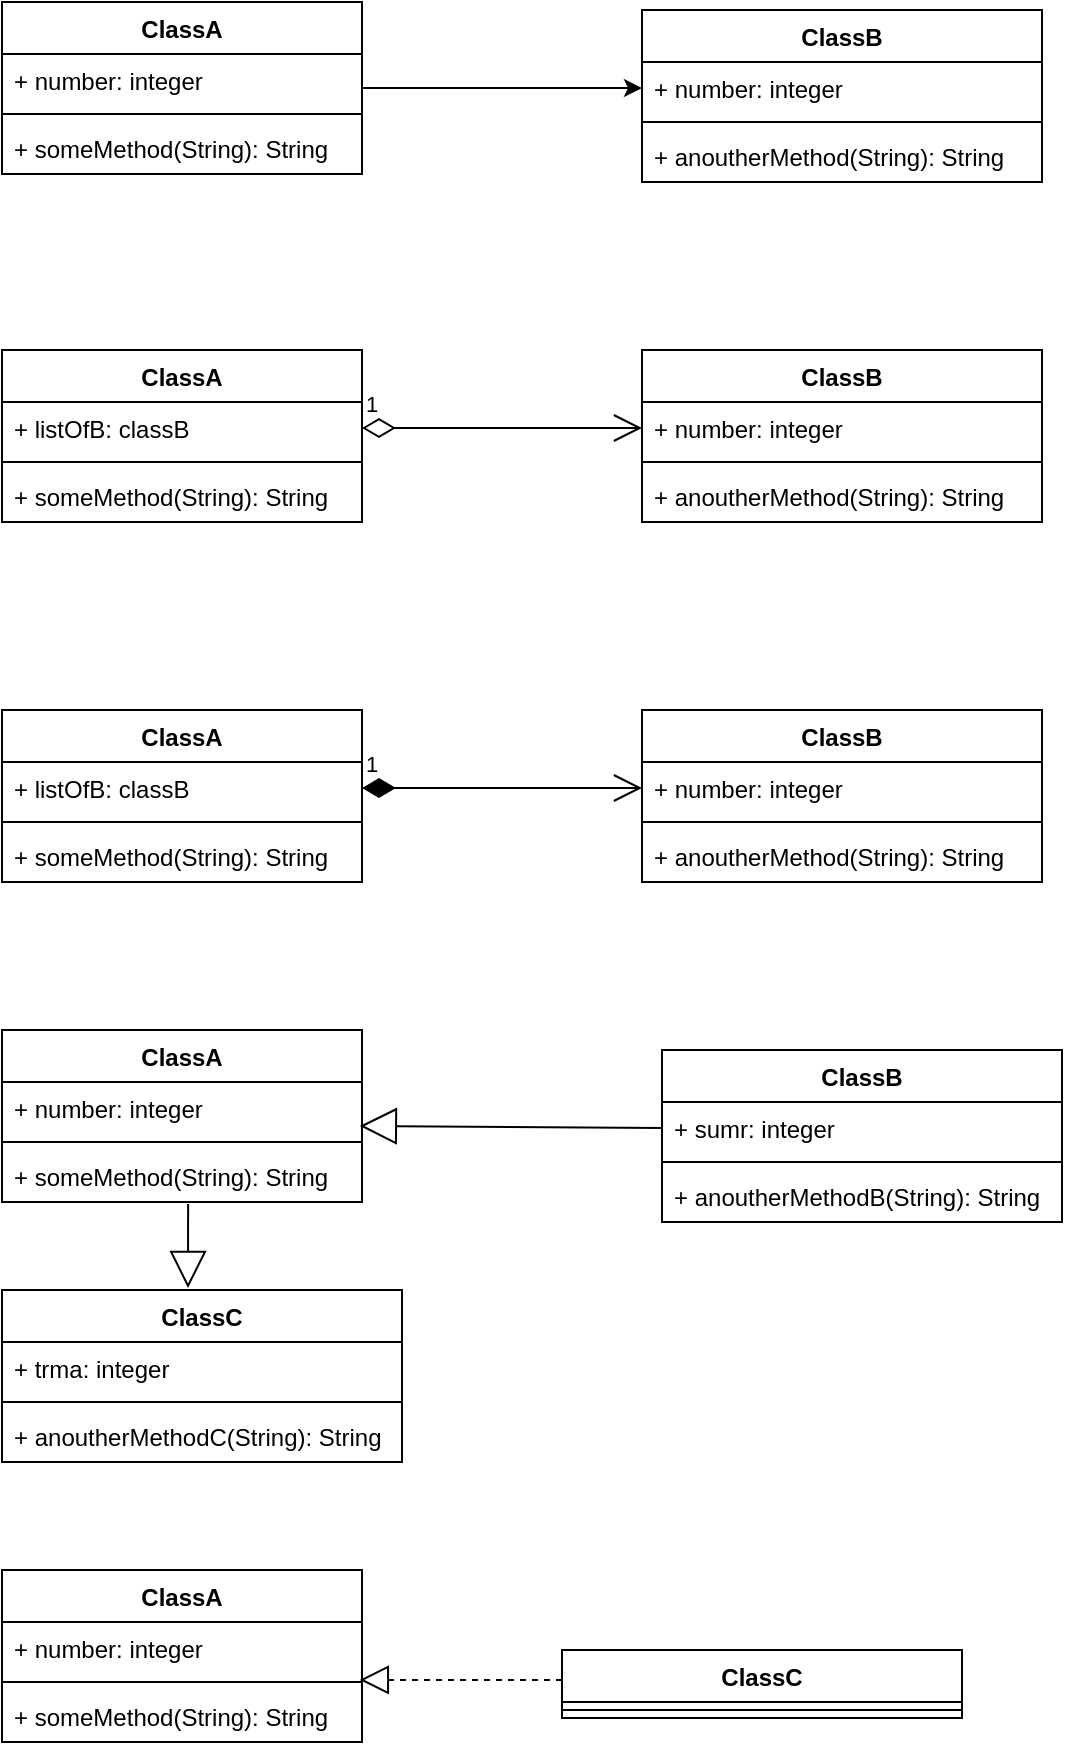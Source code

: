 <mxfile version="13.6.2" type="github">
  <diagram name="Page-1" id="c4acf3e9-155e-7222-9cf6-157b1a14988f">
    <mxGraphModel dx="2062" dy="1124" grid="1" gridSize="10" guides="1" tooltips="1" connect="1" arrows="1" fold="1" page="1" pageScale="1" pageWidth="850" pageHeight="1100" background="#ffffff" math="0" shadow="0">
      <root>
        <mxCell id="0" />
        <mxCell id="1" parent="0" />
        <mxCell id="62Dihu9Ga9pGTKlnTzFX-18" style="edgeStyle=orthogonalEdgeStyle;rounded=0;orthogonalLoop=1;jettySize=auto;html=1;entryX=0;entryY=0.5;entryDx=0;entryDy=0;" edge="1" parent="1" source="62Dihu9Ga9pGTKlnTzFX-1" target="62Dihu9Ga9pGTKlnTzFX-14">
          <mxGeometry relative="1" as="geometry" />
        </mxCell>
        <mxCell id="62Dihu9Ga9pGTKlnTzFX-1" value="ClassA" style="swimlane;fontStyle=1;align=center;verticalAlign=top;childLayout=stackLayout;horizontal=1;startSize=26;horizontalStack=0;resizeParent=1;resizeParentMax=0;resizeLast=0;collapsible=1;marginBottom=0;" vertex="1" parent="1">
          <mxGeometry x="80" y="36" width="180" height="86" as="geometry" />
        </mxCell>
        <mxCell id="62Dihu9Ga9pGTKlnTzFX-2" value="+ number: integer" style="text;strokeColor=none;fillColor=none;align=left;verticalAlign=top;spacingLeft=4;spacingRight=4;overflow=hidden;rotatable=0;points=[[0,0.5],[1,0.5]];portConstraint=eastwest;" vertex="1" parent="62Dihu9Ga9pGTKlnTzFX-1">
          <mxGeometry y="26" width="180" height="26" as="geometry" />
        </mxCell>
        <mxCell id="62Dihu9Ga9pGTKlnTzFX-3" value="" style="line;strokeWidth=1;fillColor=none;align=left;verticalAlign=middle;spacingTop=-1;spacingLeft=3;spacingRight=3;rotatable=0;labelPosition=right;points=[];portConstraint=eastwest;" vertex="1" parent="62Dihu9Ga9pGTKlnTzFX-1">
          <mxGeometry y="52" width="180" height="8" as="geometry" />
        </mxCell>
        <mxCell id="62Dihu9Ga9pGTKlnTzFX-4" value="+ someMethod(String): String" style="text;strokeColor=none;fillColor=none;align=left;verticalAlign=top;spacingLeft=4;spacingRight=4;overflow=hidden;rotatable=0;points=[[0,0.5],[1,0.5]];portConstraint=eastwest;" vertex="1" parent="62Dihu9Ga9pGTKlnTzFX-1">
          <mxGeometry y="60" width="180" height="26" as="geometry" />
        </mxCell>
        <mxCell id="62Dihu9Ga9pGTKlnTzFX-13" value="ClassB" style="swimlane;fontStyle=1;align=center;verticalAlign=top;childLayout=stackLayout;horizontal=1;startSize=26;horizontalStack=0;resizeParent=1;resizeParentMax=0;resizeLast=0;collapsible=1;marginBottom=0;" vertex="1" parent="1">
          <mxGeometry x="400" y="40" width="200" height="86" as="geometry" />
        </mxCell>
        <mxCell id="62Dihu9Ga9pGTKlnTzFX-14" value="+ number: integer" style="text;strokeColor=none;fillColor=none;align=left;verticalAlign=top;spacingLeft=4;spacingRight=4;overflow=hidden;rotatable=0;points=[[0,0.5],[1,0.5]];portConstraint=eastwest;" vertex="1" parent="62Dihu9Ga9pGTKlnTzFX-13">
          <mxGeometry y="26" width="200" height="26" as="geometry" />
        </mxCell>
        <mxCell id="62Dihu9Ga9pGTKlnTzFX-15" value="" style="line;strokeWidth=1;fillColor=none;align=left;verticalAlign=middle;spacingTop=-1;spacingLeft=3;spacingRight=3;rotatable=0;labelPosition=right;points=[];portConstraint=eastwest;" vertex="1" parent="62Dihu9Ga9pGTKlnTzFX-13">
          <mxGeometry y="52" width="200" height="8" as="geometry" />
        </mxCell>
        <mxCell id="62Dihu9Ga9pGTKlnTzFX-16" value="+ anoutherMethod(String): String" style="text;strokeColor=none;fillColor=none;align=left;verticalAlign=top;spacingLeft=4;spacingRight=4;overflow=hidden;rotatable=0;points=[[0,0.5],[1,0.5]];portConstraint=eastwest;" vertex="1" parent="62Dihu9Ga9pGTKlnTzFX-13">
          <mxGeometry y="60" width="200" height="26" as="geometry" />
        </mxCell>
        <mxCell id="62Dihu9Ga9pGTKlnTzFX-21" value="ClassA" style="swimlane;fontStyle=1;align=center;verticalAlign=top;childLayout=stackLayout;horizontal=1;startSize=26;horizontalStack=0;resizeParent=1;resizeParentMax=0;resizeLast=0;collapsible=1;marginBottom=0;" vertex="1" parent="1">
          <mxGeometry x="80" y="210" width="180" height="86" as="geometry" />
        </mxCell>
        <mxCell id="62Dihu9Ga9pGTKlnTzFX-22" value="+ listOfB: classB" style="text;strokeColor=none;fillColor=none;align=left;verticalAlign=top;spacingLeft=4;spacingRight=4;overflow=hidden;rotatable=0;points=[[0,0.5],[1,0.5]];portConstraint=eastwest;" vertex="1" parent="62Dihu9Ga9pGTKlnTzFX-21">
          <mxGeometry y="26" width="180" height="26" as="geometry" />
        </mxCell>
        <mxCell id="62Dihu9Ga9pGTKlnTzFX-23" value="" style="line;strokeWidth=1;fillColor=none;align=left;verticalAlign=middle;spacingTop=-1;spacingLeft=3;spacingRight=3;rotatable=0;labelPosition=right;points=[];portConstraint=eastwest;" vertex="1" parent="62Dihu9Ga9pGTKlnTzFX-21">
          <mxGeometry y="52" width="180" height="8" as="geometry" />
        </mxCell>
        <mxCell id="62Dihu9Ga9pGTKlnTzFX-24" value="+ someMethod(String): String" style="text;strokeColor=none;fillColor=none;align=left;verticalAlign=top;spacingLeft=4;spacingRight=4;overflow=hidden;rotatable=0;points=[[0,0.5],[1,0.5]];portConstraint=eastwest;" vertex="1" parent="62Dihu9Ga9pGTKlnTzFX-21">
          <mxGeometry y="60" width="180" height="26" as="geometry" />
        </mxCell>
        <mxCell id="62Dihu9Ga9pGTKlnTzFX-29" value="1" style="endArrow=open;html=1;endSize=12;startArrow=diamondThin;startSize=14;startFill=0;edgeStyle=orthogonalEdgeStyle;align=left;verticalAlign=bottom;exitX=1;exitY=0.5;exitDx=0;exitDy=0;entryX=0;entryY=0.5;entryDx=0;entryDy=0;" edge="1" parent="1" source="62Dihu9Ga9pGTKlnTzFX-22" target="62Dihu9Ga9pGTKlnTzFX-26">
          <mxGeometry x="-1" y="3" relative="1" as="geometry">
            <mxPoint x="210" y="580" as="sourcePoint" />
            <mxPoint x="370" y="580" as="targetPoint" />
          </mxGeometry>
        </mxCell>
        <mxCell id="62Dihu9Ga9pGTKlnTzFX-25" value="ClassB" style="swimlane;fontStyle=1;align=center;verticalAlign=top;childLayout=stackLayout;horizontal=1;startSize=26;horizontalStack=0;resizeParent=1;resizeParentMax=0;resizeLast=0;collapsible=1;marginBottom=0;" vertex="1" parent="1">
          <mxGeometry x="400" y="210" width="200" height="86" as="geometry" />
        </mxCell>
        <mxCell id="62Dihu9Ga9pGTKlnTzFX-26" value="+ number: integer" style="text;strokeColor=none;fillColor=none;align=left;verticalAlign=top;spacingLeft=4;spacingRight=4;overflow=hidden;rotatable=0;points=[[0,0.5],[1,0.5]];portConstraint=eastwest;" vertex="1" parent="62Dihu9Ga9pGTKlnTzFX-25">
          <mxGeometry y="26" width="200" height="26" as="geometry" />
        </mxCell>
        <mxCell id="62Dihu9Ga9pGTKlnTzFX-27" value="" style="line;strokeWidth=1;fillColor=none;align=left;verticalAlign=middle;spacingTop=-1;spacingLeft=3;spacingRight=3;rotatable=0;labelPosition=right;points=[];portConstraint=eastwest;" vertex="1" parent="62Dihu9Ga9pGTKlnTzFX-25">
          <mxGeometry y="52" width="200" height="8" as="geometry" />
        </mxCell>
        <mxCell id="62Dihu9Ga9pGTKlnTzFX-28" value="+ anoutherMethod(String): String" style="text;strokeColor=none;fillColor=none;align=left;verticalAlign=top;spacingLeft=4;spacingRight=4;overflow=hidden;rotatable=0;points=[[0,0.5],[1,0.5]];portConstraint=eastwest;" vertex="1" parent="62Dihu9Ga9pGTKlnTzFX-25">
          <mxGeometry y="60" width="200" height="26" as="geometry" />
        </mxCell>
        <mxCell id="62Dihu9Ga9pGTKlnTzFX-32" value="ClassA" style="swimlane;fontStyle=1;align=center;verticalAlign=top;childLayout=stackLayout;horizontal=1;startSize=26;horizontalStack=0;resizeParent=1;resizeParentMax=0;resizeLast=0;collapsible=1;marginBottom=0;" vertex="1" parent="1">
          <mxGeometry x="80" y="390" width="180" height="86" as="geometry" />
        </mxCell>
        <mxCell id="62Dihu9Ga9pGTKlnTzFX-33" value="+ listOfB: classB" style="text;strokeColor=none;fillColor=none;align=left;verticalAlign=top;spacingLeft=4;spacingRight=4;overflow=hidden;rotatable=0;points=[[0,0.5],[1,0.5]];portConstraint=eastwest;" vertex="1" parent="62Dihu9Ga9pGTKlnTzFX-32">
          <mxGeometry y="26" width="180" height="26" as="geometry" />
        </mxCell>
        <mxCell id="62Dihu9Ga9pGTKlnTzFX-34" value="" style="line;strokeWidth=1;fillColor=none;align=left;verticalAlign=middle;spacingTop=-1;spacingLeft=3;spacingRight=3;rotatable=0;labelPosition=right;points=[];portConstraint=eastwest;" vertex="1" parent="62Dihu9Ga9pGTKlnTzFX-32">
          <mxGeometry y="52" width="180" height="8" as="geometry" />
        </mxCell>
        <mxCell id="62Dihu9Ga9pGTKlnTzFX-35" value="+ someMethod(String): String" style="text;strokeColor=none;fillColor=none;align=left;verticalAlign=top;spacingLeft=4;spacingRight=4;overflow=hidden;rotatable=0;points=[[0,0.5],[1,0.5]];portConstraint=eastwest;" vertex="1" parent="62Dihu9Ga9pGTKlnTzFX-32">
          <mxGeometry y="60" width="180" height="26" as="geometry" />
        </mxCell>
        <mxCell id="62Dihu9Ga9pGTKlnTzFX-37" value="ClassB" style="swimlane;fontStyle=1;align=center;verticalAlign=top;childLayout=stackLayout;horizontal=1;startSize=26;horizontalStack=0;resizeParent=1;resizeParentMax=0;resizeLast=0;collapsible=1;marginBottom=0;" vertex="1" parent="1">
          <mxGeometry x="400" y="390" width="200" height="86" as="geometry" />
        </mxCell>
        <mxCell id="62Dihu9Ga9pGTKlnTzFX-38" value="+ number: integer" style="text;strokeColor=none;fillColor=none;align=left;verticalAlign=top;spacingLeft=4;spacingRight=4;overflow=hidden;rotatable=0;points=[[0,0.5],[1,0.5]];portConstraint=eastwest;" vertex="1" parent="62Dihu9Ga9pGTKlnTzFX-37">
          <mxGeometry y="26" width="200" height="26" as="geometry" />
        </mxCell>
        <mxCell id="62Dihu9Ga9pGTKlnTzFX-39" value="" style="line;strokeWidth=1;fillColor=none;align=left;verticalAlign=middle;spacingTop=-1;spacingLeft=3;spacingRight=3;rotatable=0;labelPosition=right;points=[];portConstraint=eastwest;" vertex="1" parent="62Dihu9Ga9pGTKlnTzFX-37">
          <mxGeometry y="52" width="200" height="8" as="geometry" />
        </mxCell>
        <mxCell id="62Dihu9Ga9pGTKlnTzFX-40" value="+ anoutherMethod(String): String" style="text;strokeColor=none;fillColor=none;align=left;verticalAlign=top;spacingLeft=4;spacingRight=4;overflow=hidden;rotatable=0;points=[[0,0.5],[1,0.5]];portConstraint=eastwest;" vertex="1" parent="62Dihu9Ga9pGTKlnTzFX-37">
          <mxGeometry y="60" width="200" height="26" as="geometry" />
        </mxCell>
        <mxCell id="62Dihu9Ga9pGTKlnTzFX-41" value="1" style="endArrow=open;html=1;endSize=12;startArrow=diamondThin;startSize=14;startFill=1;edgeStyle=orthogonalEdgeStyle;align=left;verticalAlign=bottom;exitX=1;exitY=0.5;exitDx=0;exitDy=0;entryX=0;entryY=0.5;entryDx=0;entryDy=0;" edge="1" parent="1" source="62Dihu9Ga9pGTKlnTzFX-33" target="62Dihu9Ga9pGTKlnTzFX-38">
          <mxGeometry x="-1" y="3" relative="1" as="geometry">
            <mxPoint x="200" y="640" as="sourcePoint" />
            <mxPoint x="360" y="640" as="targetPoint" />
          </mxGeometry>
        </mxCell>
        <mxCell id="62Dihu9Ga9pGTKlnTzFX-43" value="ClassA" style="swimlane;fontStyle=1;align=center;verticalAlign=top;childLayout=stackLayout;horizontal=1;startSize=26;horizontalStack=0;resizeParent=1;resizeParentMax=0;resizeLast=0;collapsible=1;marginBottom=0;" vertex="1" parent="1">
          <mxGeometry x="80" y="550" width="180" height="86" as="geometry" />
        </mxCell>
        <mxCell id="62Dihu9Ga9pGTKlnTzFX-44" value="+ number: integer" style="text;strokeColor=none;fillColor=none;align=left;verticalAlign=top;spacingLeft=4;spacingRight=4;overflow=hidden;rotatable=0;points=[[0,0.5],[1,0.5]];portConstraint=eastwest;" vertex="1" parent="62Dihu9Ga9pGTKlnTzFX-43">
          <mxGeometry y="26" width="180" height="26" as="geometry" />
        </mxCell>
        <mxCell id="62Dihu9Ga9pGTKlnTzFX-45" value="" style="line;strokeWidth=1;fillColor=none;align=left;verticalAlign=middle;spacingTop=-1;spacingLeft=3;spacingRight=3;rotatable=0;labelPosition=right;points=[];portConstraint=eastwest;" vertex="1" parent="62Dihu9Ga9pGTKlnTzFX-43">
          <mxGeometry y="52" width="180" height="8" as="geometry" />
        </mxCell>
        <mxCell id="62Dihu9Ga9pGTKlnTzFX-46" value="+ someMethod(String): String" style="text;strokeColor=none;fillColor=none;align=left;verticalAlign=top;spacingLeft=4;spacingRight=4;overflow=hidden;rotatable=0;points=[[0,0.5],[1,0.5]];portConstraint=eastwest;" vertex="1" parent="62Dihu9Ga9pGTKlnTzFX-43">
          <mxGeometry y="60" width="180" height="26" as="geometry" />
        </mxCell>
        <mxCell id="62Dihu9Ga9pGTKlnTzFX-52" value="" style="endArrow=block;endSize=16;endFill=0;html=1;exitX=0;exitY=0.5;exitDx=0;exitDy=0;entryX=0.994;entryY=0.846;entryDx=0;entryDy=0;entryPerimeter=0;" edge="1" parent="1" source="62Dihu9Ga9pGTKlnTzFX-48" target="62Dihu9Ga9pGTKlnTzFX-44">
          <mxGeometry width="160" relative="1" as="geometry">
            <mxPoint x="260" y="591" as="sourcePoint" />
            <mxPoint x="310" y="690" as="targetPoint" />
          </mxGeometry>
        </mxCell>
        <mxCell id="62Dihu9Ga9pGTKlnTzFX-47" value="ClassB" style="swimlane;fontStyle=1;align=center;verticalAlign=top;childLayout=stackLayout;horizontal=1;startSize=26;horizontalStack=0;resizeParent=1;resizeParentMax=0;resizeLast=0;collapsible=1;marginBottom=0;" vertex="1" parent="1">
          <mxGeometry x="410" y="560" width="200" height="86" as="geometry" />
        </mxCell>
        <mxCell id="62Dihu9Ga9pGTKlnTzFX-48" value="+ sumr: integer" style="text;strokeColor=none;fillColor=none;align=left;verticalAlign=top;spacingLeft=4;spacingRight=4;overflow=hidden;rotatable=0;points=[[0,0.5],[1,0.5]];portConstraint=eastwest;" vertex="1" parent="62Dihu9Ga9pGTKlnTzFX-47">
          <mxGeometry y="26" width="200" height="26" as="geometry" />
        </mxCell>
        <mxCell id="62Dihu9Ga9pGTKlnTzFX-49" value="" style="line;strokeWidth=1;fillColor=none;align=left;verticalAlign=middle;spacingTop=-1;spacingLeft=3;spacingRight=3;rotatable=0;labelPosition=right;points=[];portConstraint=eastwest;" vertex="1" parent="62Dihu9Ga9pGTKlnTzFX-47">
          <mxGeometry y="52" width="200" height="8" as="geometry" />
        </mxCell>
        <mxCell id="62Dihu9Ga9pGTKlnTzFX-50" value="+ anoutherMethodB(String): String" style="text;strokeColor=none;fillColor=none;align=left;verticalAlign=top;spacingLeft=4;spacingRight=4;overflow=hidden;rotatable=0;points=[[0,0.5],[1,0.5]];portConstraint=eastwest;" vertex="1" parent="62Dihu9Ga9pGTKlnTzFX-47">
          <mxGeometry y="60" width="200" height="26" as="geometry" />
        </mxCell>
        <mxCell id="62Dihu9Ga9pGTKlnTzFX-54" value="ClassC" style="swimlane;fontStyle=1;align=center;verticalAlign=top;childLayout=stackLayout;horizontal=1;startSize=26;horizontalStack=0;resizeParent=1;resizeParentMax=0;resizeLast=0;collapsible=1;marginBottom=0;" vertex="1" parent="1">
          <mxGeometry x="80" y="680" width="200" height="86" as="geometry" />
        </mxCell>
        <mxCell id="62Dihu9Ga9pGTKlnTzFX-55" value="+ trma: integer" style="text;strokeColor=none;fillColor=none;align=left;verticalAlign=top;spacingLeft=4;spacingRight=4;overflow=hidden;rotatable=0;points=[[0,0.5],[1,0.5]];portConstraint=eastwest;" vertex="1" parent="62Dihu9Ga9pGTKlnTzFX-54">
          <mxGeometry y="26" width="200" height="26" as="geometry" />
        </mxCell>
        <mxCell id="62Dihu9Ga9pGTKlnTzFX-56" value="" style="line;strokeWidth=1;fillColor=none;align=left;verticalAlign=middle;spacingTop=-1;spacingLeft=3;spacingRight=3;rotatable=0;labelPosition=right;points=[];portConstraint=eastwest;" vertex="1" parent="62Dihu9Ga9pGTKlnTzFX-54">
          <mxGeometry y="52" width="200" height="8" as="geometry" />
        </mxCell>
        <mxCell id="62Dihu9Ga9pGTKlnTzFX-57" value="+ anoutherMethodC(String): String" style="text;strokeColor=none;fillColor=none;align=left;verticalAlign=top;spacingLeft=4;spacingRight=4;overflow=hidden;rotatable=0;points=[[0,0.5],[1,0.5]];portConstraint=eastwest;" vertex="1" parent="62Dihu9Ga9pGTKlnTzFX-54">
          <mxGeometry y="60" width="200" height="26" as="geometry" />
        </mxCell>
        <mxCell id="62Dihu9Ga9pGTKlnTzFX-58" value="" style="endArrow=block;endSize=16;endFill=0;html=1;exitX=0.517;exitY=1.038;exitDx=0;exitDy=0;exitPerimeter=0;" edge="1" parent="1" source="62Dihu9Ga9pGTKlnTzFX-46">
          <mxGeometry width="160" relative="1" as="geometry">
            <mxPoint x="410" y="599" as="sourcePoint" />
            <mxPoint x="173" y="679" as="targetPoint" />
          </mxGeometry>
        </mxCell>
        <mxCell id="62Dihu9Ga9pGTKlnTzFX-59" value="ClassA" style="swimlane;fontStyle=1;align=center;verticalAlign=top;childLayout=stackLayout;horizontal=1;startSize=26;horizontalStack=0;resizeParent=1;resizeParentMax=0;resizeLast=0;collapsible=1;marginBottom=0;" vertex="1" parent="1">
          <mxGeometry x="80" y="820" width="180" height="86" as="geometry" />
        </mxCell>
        <mxCell id="62Dihu9Ga9pGTKlnTzFX-60" value="+ number: integer" style="text;strokeColor=none;fillColor=none;align=left;verticalAlign=top;spacingLeft=4;spacingRight=4;overflow=hidden;rotatable=0;points=[[0,0.5],[1,0.5]];portConstraint=eastwest;" vertex="1" parent="62Dihu9Ga9pGTKlnTzFX-59">
          <mxGeometry y="26" width="180" height="26" as="geometry" />
        </mxCell>
        <mxCell id="62Dihu9Ga9pGTKlnTzFX-61" value="" style="line;strokeWidth=1;fillColor=none;align=left;verticalAlign=middle;spacingTop=-1;spacingLeft=3;spacingRight=3;rotatable=0;labelPosition=right;points=[];portConstraint=eastwest;" vertex="1" parent="62Dihu9Ga9pGTKlnTzFX-59">
          <mxGeometry y="52" width="180" height="8" as="geometry" />
        </mxCell>
        <mxCell id="62Dihu9Ga9pGTKlnTzFX-62" value="+ someMethod(String): String" style="text;strokeColor=none;fillColor=none;align=left;verticalAlign=top;spacingLeft=4;spacingRight=4;overflow=hidden;rotatable=0;points=[[0,0.5],[1,0.5]];portConstraint=eastwest;" vertex="1" parent="62Dihu9Ga9pGTKlnTzFX-59">
          <mxGeometry y="60" width="180" height="26" as="geometry" />
        </mxCell>
        <mxCell id="62Dihu9Ga9pGTKlnTzFX-68" value="" style="endArrow=block;dashed=1;endFill=0;endSize=12;html=1;entryX=0.994;entryY=1.115;entryDx=0;entryDy=0;entryPerimeter=0;" edge="1" parent="1" target="62Dihu9Ga9pGTKlnTzFX-60">
          <mxGeometry width="160" relative="1" as="geometry">
            <mxPoint x="360" y="875" as="sourcePoint" />
            <mxPoint x="500" y="570" as="targetPoint" />
          </mxGeometry>
        </mxCell>
        <mxCell id="62Dihu9Ga9pGTKlnTzFX-63" value="ClassC" style="swimlane;fontStyle=1;align=center;verticalAlign=top;childLayout=stackLayout;horizontal=1;startSize=26;horizontalStack=0;resizeParent=1;resizeParentMax=0;resizeLast=0;collapsible=1;marginBottom=0;" vertex="1" parent="1">
          <mxGeometry x="360" y="860" width="200" height="34" as="geometry" />
        </mxCell>
        <mxCell id="62Dihu9Ga9pGTKlnTzFX-65" value="" style="line;strokeWidth=1;fillColor=none;align=left;verticalAlign=middle;spacingTop=-1;spacingLeft=3;spacingRight=3;rotatable=0;labelPosition=right;points=[];portConstraint=eastwest;" vertex="1" parent="62Dihu9Ga9pGTKlnTzFX-63">
          <mxGeometry y="26" width="200" height="8" as="geometry" />
        </mxCell>
      </root>
    </mxGraphModel>
  </diagram>
</mxfile>
